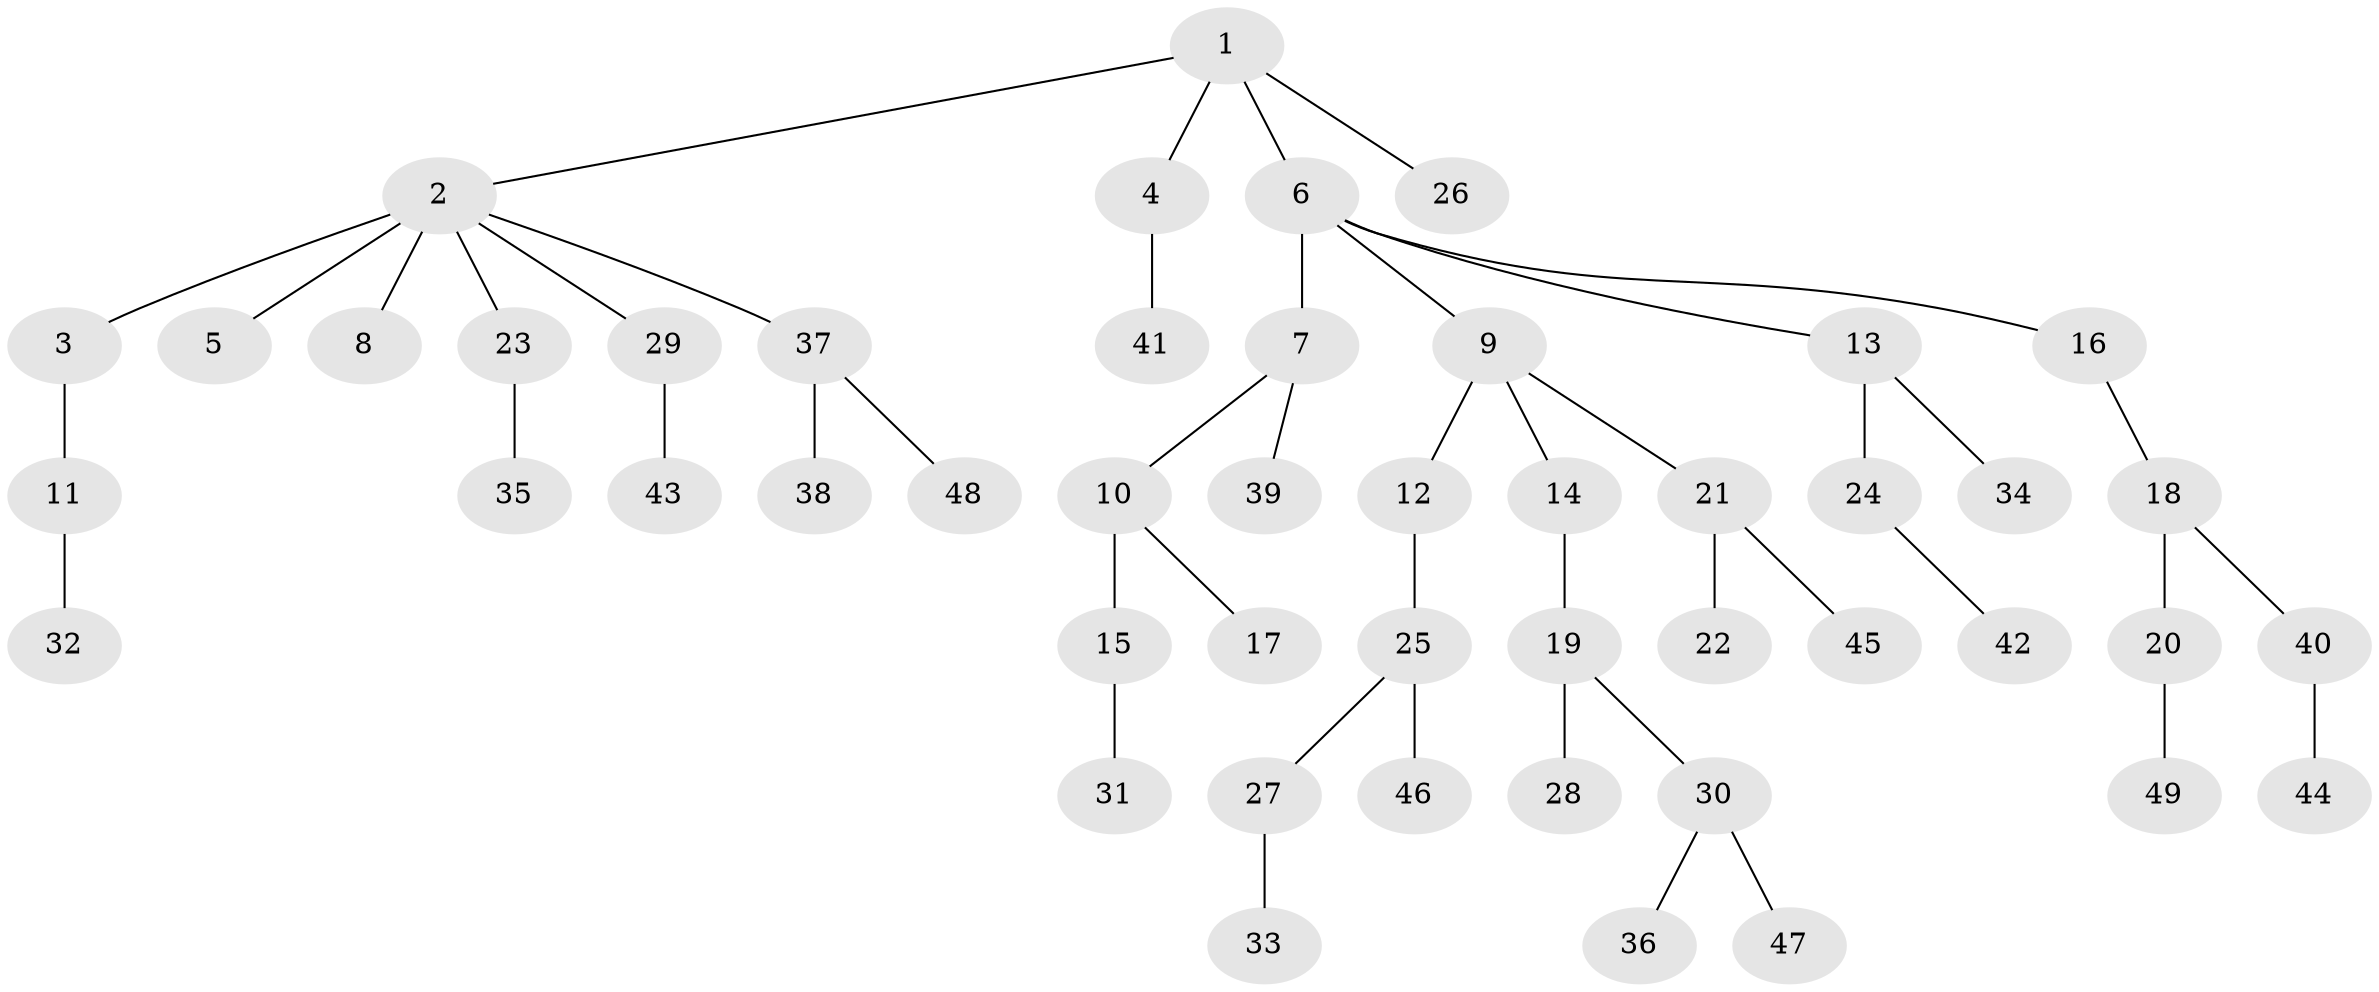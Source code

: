 // original degree distribution, {4: 0.09473684210526316, 9: 0.010526315789473684, 2: 0.24210526315789474, 3: 0.1368421052631579, 6: 0.010526315789473684, 5: 0.010526315789473684, 1: 0.49473684210526314}
// Generated by graph-tools (version 1.1) at 2025/36/03/09/25 02:36:56]
// undirected, 49 vertices, 48 edges
graph export_dot {
graph [start="1"]
  node [color=gray90,style=filled];
  1;
  2;
  3;
  4;
  5;
  6;
  7;
  8;
  9;
  10;
  11;
  12;
  13;
  14;
  15;
  16;
  17;
  18;
  19;
  20;
  21;
  22;
  23;
  24;
  25;
  26;
  27;
  28;
  29;
  30;
  31;
  32;
  33;
  34;
  35;
  36;
  37;
  38;
  39;
  40;
  41;
  42;
  43;
  44;
  45;
  46;
  47;
  48;
  49;
  1 -- 2 [weight=1.0];
  1 -- 4 [weight=1.0];
  1 -- 6 [weight=1.0];
  1 -- 26 [weight=1.0];
  2 -- 3 [weight=2.0];
  2 -- 5 [weight=1.0];
  2 -- 8 [weight=1.0];
  2 -- 23 [weight=1.0];
  2 -- 29 [weight=1.0];
  2 -- 37 [weight=1.0];
  3 -- 11 [weight=1.0];
  4 -- 41 [weight=1.0];
  6 -- 7 [weight=3.0];
  6 -- 9 [weight=1.0];
  6 -- 13 [weight=1.0];
  6 -- 16 [weight=1.0];
  7 -- 10 [weight=1.0];
  7 -- 39 [weight=1.0];
  9 -- 12 [weight=1.0];
  9 -- 14 [weight=1.0];
  9 -- 21 [weight=1.0];
  10 -- 15 [weight=2.0];
  10 -- 17 [weight=1.0];
  11 -- 32 [weight=1.0];
  12 -- 25 [weight=2.0];
  13 -- 24 [weight=1.0];
  13 -- 34 [weight=1.0];
  14 -- 19 [weight=1.0];
  15 -- 31 [weight=1.0];
  16 -- 18 [weight=1.0];
  18 -- 20 [weight=1.0];
  18 -- 40 [weight=1.0];
  19 -- 28 [weight=1.0];
  19 -- 30 [weight=1.0];
  20 -- 49 [weight=1.0];
  21 -- 22 [weight=1.0];
  21 -- 45 [weight=1.0];
  23 -- 35 [weight=1.0];
  24 -- 42 [weight=1.0];
  25 -- 27 [weight=1.0];
  25 -- 46 [weight=1.0];
  27 -- 33 [weight=2.0];
  29 -- 43 [weight=1.0];
  30 -- 36 [weight=1.0];
  30 -- 47 [weight=1.0];
  37 -- 38 [weight=3.0];
  37 -- 48 [weight=1.0];
  40 -- 44 [weight=1.0];
}
